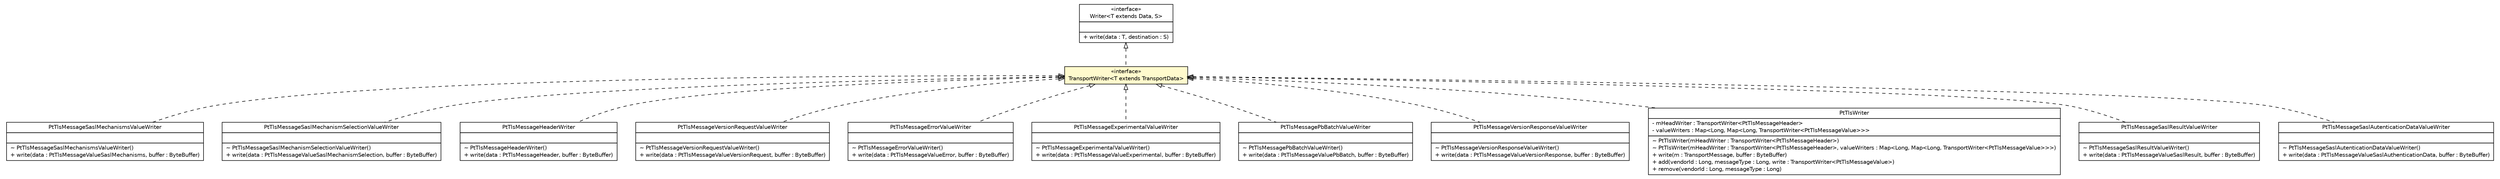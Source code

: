 #!/usr/local/bin/dot
#
# Class diagram 
# Generated by UMLGraph version R5_6 (http://www.umlgraph.org/)
#

digraph G {
	edge [fontname="Helvetica",fontsize=10,labelfontname="Helvetica",labelfontsize=10];
	node [fontname="Helvetica",fontsize=10,shape=plaintext];
	nodesep=0.25;
	ranksep=0.5;
	// de.hsbremen.tc.tnc.message.Writer<T extends de.hsbremen.tc.tnc.message.Data, S>
	c171636 [label=<<table title="de.hsbremen.tc.tnc.message.Writer" border="0" cellborder="1" cellspacing="0" cellpadding="2" port="p" href="../../../Writer.html">
		<tr><td><table border="0" cellspacing="0" cellpadding="1">
<tr><td align="center" balign="center"> &#171;interface&#187; </td></tr>
<tr><td align="center" balign="center"> Writer&lt;T extends Data, S&gt; </td></tr>
		</table></td></tr>
		<tr><td><table border="0" cellspacing="0" cellpadding="1">
<tr><td align="left" balign="left">  </td></tr>
		</table></td></tr>
		<tr><td><table border="0" cellspacing="0" cellpadding="1">
<tr><td align="left" balign="left"> + write(data : T, destination : S) </td></tr>
		</table></td></tr>
		</table>>, URL="../../../Writer.html", fontname="Helvetica", fontcolor="black", fontsize=10.0];
	// de.hsbremen.tc.tnc.message.t.serialize.bytebuffer.TransportWriter<T extends de.hsbremen.tc.tnc.message.t.TransportData>
	c171647 [label=<<table title="de.hsbremen.tc.tnc.message.t.serialize.bytebuffer.TransportWriter" border="0" cellborder="1" cellspacing="0" cellpadding="2" port="p" bgcolor="lemonChiffon" href="./TransportWriter.html">
		<tr><td><table border="0" cellspacing="0" cellpadding="1">
<tr><td align="center" balign="center"> &#171;interface&#187; </td></tr>
<tr><td align="center" balign="center"> TransportWriter&lt;T extends TransportData&gt; </td></tr>
		</table></td></tr>
		</table>>, URL="./TransportWriter.html", fontname="Helvetica", fontcolor="black", fontsize=10.0];
	// org.ietf.nea.pt.serialize.writer.bytebuffer.PtTlsMessageSaslMechanismsValueWriter
	c171699 [label=<<table title="org.ietf.nea.pt.serialize.writer.bytebuffer.PtTlsMessageSaslMechanismsValueWriter" border="0" cellborder="1" cellspacing="0" cellpadding="2" port="p" href="../../../../../../../../org/ietf/nea/pt/serialize/writer/bytebuffer/PtTlsMessageSaslMechanismsValueWriter.html">
		<tr><td><table border="0" cellspacing="0" cellpadding="1">
<tr><td align="center" balign="center"> PtTlsMessageSaslMechanismsValueWriter </td></tr>
		</table></td></tr>
		<tr><td><table border="0" cellspacing="0" cellpadding="1">
<tr><td align="left" balign="left">  </td></tr>
		</table></td></tr>
		<tr><td><table border="0" cellspacing="0" cellpadding="1">
<tr><td align="left" balign="left"> ~ PtTlsMessageSaslMechanismsValueWriter() </td></tr>
<tr><td align="left" balign="left"> + write(data : PtTlsMessageValueSaslMechanisms, buffer : ByteBuffer) </td></tr>
		</table></td></tr>
		</table>>, URL="../../../../../../../../org/ietf/nea/pt/serialize/writer/bytebuffer/PtTlsMessageSaslMechanismsValueWriter.html", fontname="Helvetica", fontcolor="black", fontsize=10.0];
	// org.ietf.nea.pt.serialize.writer.bytebuffer.PtTlsMessageSaslMechanismSelectionValueWriter
	c171700 [label=<<table title="org.ietf.nea.pt.serialize.writer.bytebuffer.PtTlsMessageSaslMechanismSelectionValueWriter" border="0" cellborder="1" cellspacing="0" cellpadding="2" port="p" href="../../../../../../../../org/ietf/nea/pt/serialize/writer/bytebuffer/PtTlsMessageSaslMechanismSelectionValueWriter.html">
		<tr><td><table border="0" cellspacing="0" cellpadding="1">
<tr><td align="center" balign="center"> PtTlsMessageSaslMechanismSelectionValueWriter </td></tr>
		</table></td></tr>
		<tr><td><table border="0" cellspacing="0" cellpadding="1">
<tr><td align="left" balign="left">  </td></tr>
		</table></td></tr>
		<tr><td><table border="0" cellspacing="0" cellpadding="1">
<tr><td align="left" balign="left"> ~ PtTlsMessageSaslMechanismSelectionValueWriter() </td></tr>
<tr><td align="left" balign="left"> + write(data : PtTlsMessageValueSaslMechanismSelection, buffer : ByteBuffer) </td></tr>
		</table></td></tr>
		</table>>, URL="../../../../../../../../org/ietf/nea/pt/serialize/writer/bytebuffer/PtTlsMessageSaslMechanismSelectionValueWriter.html", fontname="Helvetica", fontcolor="black", fontsize=10.0];
	// org.ietf.nea.pt.serialize.writer.bytebuffer.PtTlsMessageHeaderWriter
	c171701 [label=<<table title="org.ietf.nea.pt.serialize.writer.bytebuffer.PtTlsMessageHeaderWriter" border="0" cellborder="1" cellspacing="0" cellpadding="2" port="p" href="../../../../../../../../org/ietf/nea/pt/serialize/writer/bytebuffer/PtTlsMessageHeaderWriter.html">
		<tr><td><table border="0" cellspacing="0" cellpadding="1">
<tr><td align="center" balign="center"> PtTlsMessageHeaderWriter </td></tr>
		</table></td></tr>
		<tr><td><table border="0" cellspacing="0" cellpadding="1">
<tr><td align="left" balign="left">  </td></tr>
		</table></td></tr>
		<tr><td><table border="0" cellspacing="0" cellpadding="1">
<tr><td align="left" balign="left"> ~ PtTlsMessageHeaderWriter() </td></tr>
<tr><td align="left" balign="left"> + write(data : PtTlsMessageHeader, buffer : ByteBuffer) </td></tr>
		</table></td></tr>
		</table>>, URL="../../../../../../../../org/ietf/nea/pt/serialize/writer/bytebuffer/PtTlsMessageHeaderWriter.html", fontname="Helvetica", fontcolor="black", fontsize=10.0];
	// org.ietf.nea.pt.serialize.writer.bytebuffer.PtTlsMessageVersionRequestValueWriter
	c171703 [label=<<table title="org.ietf.nea.pt.serialize.writer.bytebuffer.PtTlsMessageVersionRequestValueWriter" border="0" cellborder="1" cellspacing="0" cellpadding="2" port="p" href="../../../../../../../../org/ietf/nea/pt/serialize/writer/bytebuffer/PtTlsMessageVersionRequestValueWriter.html">
		<tr><td><table border="0" cellspacing="0" cellpadding="1">
<tr><td align="center" balign="center"> PtTlsMessageVersionRequestValueWriter </td></tr>
		</table></td></tr>
		<tr><td><table border="0" cellspacing="0" cellpadding="1">
<tr><td align="left" balign="left">  </td></tr>
		</table></td></tr>
		<tr><td><table border="0" cellspacing="0" cellpadding="1">
<tr><td align="left" balign="left"> ~ PtTlsMessageVersionRequestValueWriter() </td></tr>
<tr><td align="left" balign="left"> + write(data : PtTlsMessageValueVersionRequest, buffer : ByteBuffer) </td></tr>
		</table></td></tr>
		</table>>, URL="../../../../../../../../org/ietf/nea/pt/serialize/writer/bytebuffer/PtTlsMessageVersionRequestValueWriter.html", fontname="Helvetica", fontcolor="black", fontsize=10.0];
	// org.ietf.nea.pt.serialize.writer.bytebuffer.PtTlsMessageErrorValueWriter
	c171704 [label=<<table title="org.ietf.nea.pt.serialize.writer.bytebuffer.PtTlsMessageErrorValueWriter" border="0" cellborder="1" cellspacing="0" cellpadding="2" port="p" href="../../../../../../../../org/ietf/nea/pt/serialize/writer/bytebuffer/PtTlsMessageErrorValueWriter.html">
		<tr><td><table border="0" cellspacing="0" cellpadding="1">
<tr><td align="center" balign="center"> PtTlsMessageErrorValueWriter </td></tr>
		</table></td></tr>
		<tr><td><table border="0" cellspacing="0" cellpadding="1">
<tr><td align="left" balign="left">  </td></tr>
		</table></td></tr>
		<tr><td><table border="0" cellspacing="0" cellpadding="1">
<tr><td align="left" balign="left"> ~ PtTlsMessageErrorValueWriter() </td></tr>
<tr><td align="left" balign="left"> + write(data : PtTlsMessageValueError, buffer : ByteBuffer) </td></tr>
		</table></td></tr>
		</table>>, URL="../../../../../../../../org/ietf/nea/pt/serialize/writer/bytebuffer/PtTlsMessageErrorValueWriter.html", fontname="Helvetica", fontcolor="black", fontsize=10.0];
	// org.ietf.nea.pt.serialize.writer.bytebuffer.PtTlsMessageExperimentalValueWriter
	c171705 [label=<<table title="org.ietf.nea.pt.serialize.writer.bytebuffer.PtTlsMessageExperimentalValueWriter" border="0" cellborder="1" cellspacing="0" cellpadding="2" port="p" href="../../../../../../../../org/ietf/nea/pt/serialize/writer/bytebuffer/PtTlsMessageExperimentalValueWriter.html">
		<tr><td><table border="0" cellspacing="0" cellpadding="1">
<tr><td align="center" balign="center"> PtTlsMessageExperimentalValueWriter </td></tr>
		</table></td></tr>
		<tr><td><table border="0" cellspacing="0" cellpadding="1">
<tr><td align="left" balign="left">  </td></tr>
		</table></td></tr>
		<tr><td><table border="0" cellspacing="0" cellpadding="1">
<tr><td align="left" balign="left"> ~ PtTlsMessageExperimentalValueWriter() </td></tr>
<tr><td align="left" balign="left"> + write(data : PtTlsMessageValueExperimental, buffer : ByteBuffer) </td></tr>
		</table></td></tr>
		</table>>, URL="../../../../../../../../org/ietf/nea/pt/serialize/writer/bytebuffer/PtTlsMessageExperimentalValueWriter.html", fontname="Helvetica", fontcolor="black", fontsize=10.0];
	// org.ietf.nea.pt.serialize.writer.bytebuffer.PtTlsMessagePbBatchValueWriter
	c171706 [label=<<table title="org.ietf.nea.pt.serialize.writer.bytebuffer.PtTlsMessagePbBatchValueWriter" border="0" cellborder="1" cellspacing="0" cellpadding="2" port="p" href="../../../../../../../../org/ietf/nea/pt/serialize/writer/bytebuffer/PtTlsMessagePbBatchValueWriter.html">
		<tr><td><table border="0" cellspacing="0" cellpadding="1">
<tr><td align="center" balign="center"> PtTlsMessagePbBatchValueWriter </td></tr>
		</table></td></tr>
		<tr><td><table border="0" cellspacing="0" cellpadding="1">
<tr><td align="left" balign="left">  </td></tr>
		</table></td></tr>
		<tr><td><table border="0" cellspacing="0" cellpadding="1">
<tr><td align="left" balign="left"> ~ PtTlsMessagePbBatchValueWriter() </td></tr>
<tr><td align="left" balign="left"> + write(data : PtTlsMessageValuePbBatch, buffer : ByteBuffer) </td></tr>
		</table></td></tr>
		</table>>, URL="../../../../../../../../org/ietf/nea/pt/serialize/writer/bytebuffer/PtTlsMessagePbBatchValueWriter.html", fontname="Helvetica", fontcolor="black", fontsize=10.0];
	// org.ietf.nea.pt.serialize.writer.bytebuffer.PtTlsMessageVersionResponseValueWriter
	c171707 [label=<<table title="org.ietf.nea.pt.serialize.writer.bytebuffer.PtTlsMessageVersionResponseValueWriter" border="0" cellborder="1" cellspacing="0" cellpadding="2" port="p" href="../../../../../../../../org/ietf/nea/pt/serialize/writer/bytebuffer/PtTlsMessageVersionResponseValueWriter.html">
		<tr><td><table border="0" cellspacing="0" cellpadding="1">
<tr><td align="center" balign="center"> PtTlsMessageVersionResponseValueWriter </td></tr>
		</table></td></tr>
		<tr><td><table border="0" cellspacing="0" cellpadding="1">
<tr><td align="left" balign="left">  </td></tr>
		</table></td></tr>
		<tr><td><table border="0" cellspacing="0" cellpadding="1">
<tr><td align="left" balign="left"> ~ PtTlsMessageVersionResponseValueWriter() </td></tr>
<tr><td align="left" balign="left"> + write(data : PtTlsMessageValueVersionResponse, buffer : ByteBuffer) </td></tr>
		</table></td></tr>
		</table>>, URL="../../../../../../../../org/ietf/nea/pt/serialize/writer/bytebuffer/PtTlsMessageVersionResponseValueWriter.html", fontname="Helvetica", fontcolor="black", fontsize=10.0];
	// org.ietf.nea.pt.serialize.writer.bytebuffer.PtTlsWriter
	c171708 [label=<<table title="org.ietf.nea.pt.serialize.writer.bytebuffer.PtTlsWriter" border="0" cellborder="1" cellspacing="0" cellpadding="2" port="p" href="../../../../../../../../org/ietf/nea/pt/serialize/writer/bytebuffer/PtTlsWriter.html">
		<tr><td><table border="0" cellspacing="0" cellpadding="1">
<tr><td align="center" balign="center"> PtTlsWriter </td></tr>
		</table></td></tr>
		<tr><td><table border="0" cellspacing="0" cellpadding="1">
<tr><td align="left" balign="left"> - mHeadWriter : TransportWriter&lt;PtTlsMessageHeader&gt; </td></tr>
<tr><td align="left" balign="left"> - valueWriters : Map&lt;Long, Map&lt;Long, TransportWriter&lt;PtTlsMessageValue&gt;&gt;&gt; </td></tr>
		</table></td></tr>
		<tr><td><table border="0" cellspacing="0" cellpadding="1">
<tr><td align="left" balign="left"> ~ PtTlsWriter(mHeadWriter : TransportWriter&lt;PtTlsMessageHeader&gt;) </td></tr>
<tr><td align="left" balign="left"> ~ PtTlsWriter(mHeadWriter : TransportWriter&lt;PtTlsMessageHeader&gt;, valueWriters : Map&lt;Long, Map&lt;Long, TransportWriter&lt;PtTlsMessageValue&gt;&gt;&gt;) </td></tr>
<tr><td align="left" balign="left"> + write(m : TransportMessage, buffer : ByteBuffer) </td></tr>
<tr><td align="left" balign="left"> + add(vendorId : Long, messageType : Long, write : TransportWriter&lt;PtTlsMessageValue&gt;) </td></tr>
<tr><td align="left" balign="left"> + remove(vendorId : Long, messageType : Long) </td></tr>
		</table></td></tr>
		</table>>, URL="../../../../../../../../org/ietf/nea/pt/serialize/writer/bytebuffer/PtTlsWriter.html", fontname="Helvetica", fontcolor="black", fontsize=10.0];
	// org.ietf.nea.pt.serialize.writer.bytebuffer.PtTlsMessageSaslResultValueWriter
	c171709 [label=<<table title="org.ietf.nea.pt.serialize.writer.bytebuffer.PtTlsMessageSaslResultValueWriter" border="0" cellborder="1" cellspacing="0" cellpadding="2" port="p" href="../../../../../../../../org/ietf/nea/pt/serialize/writer/bytebuffer/PtTlsMessageSaslResultValueWriter.html">
		<tr><td><table border="0" cellspacing="0" cellpadding="1">
<tr><td align="center" balign="center"> PtTlsMessageSaslResultValueWriter </td></tr>
		</table></td></tr>
		<tr><td><table border="0" cellspacing="0" cellpadding="1">
<tr><td align="left" balign="left">  </td></tr>
		</table></td></tr>
		<tr><td><table border="0" cellspacing="0" cellpadding="1">
<tr><td align="left" balign="left"> ~ PtTlsMessageSaslResultValueWriter() </td></tr>
<tr><td align="left" balign="left"> + write(data : PtTlsMessageValueSaslResult, buffer : ByteBuffer) </td></tr>
		</table></td></tr>
		</table>>, URL="../../../../../../../../org/ietf/nea/pt/serialize/writer/bytebuffer/PtTlsMessageSaslResultValueWriter.html", fontname="Helvetica", fontcolor="black", fontsize=10.0];
	// org.ietf.nea.pt.serialize.writer.bytebuffer.PtTlsMessageSaslAutenticationDataValueWriter
	c171710 [label=<<table title="org.ietf.nea.pt.serialize.writer.bytebuffer.PtTlsMessageSaslAutenticationDataValueWriter" border="0" cellborder="1" cellspacing="0" cellpadding="2" port="p" href="../../../../../../../../org/ietf/nea/pt/serialize/writer/bytebuffer/PtTlsMessageSaslAutenticationDataValueWriter.html">
		<tr><td><table border="0" cellspacing="0" cellpadding="1">
<tr><td align="center" balign="center"> PtTlsMessageSaslAutenticationDataValueWriter </td></tr>
		</table></td></tr>
		<tr><td><table border="0" cellspacing="0" cellpadding="1">
<tr><td align="left" balign="left">  </td></tr>
		</table></td></tr>
		<tr><td><table border="0" cellspacing="0" cellpadding="1">
<tr><td align="left" balign="left"> ~ PtTlsMessageSaslAutenticationDataValueWriter() </td></tr>
<tr><td align="left" balign="left"> + write(data : PtTlsMessageValueSaslAuthenticationData, buffer : ByteBuffer) </td></tr>
		</table></td></tr>
		</table>>, URL="../../../../../../../../org/ietf/nea/pt/serialize/writer/bytebuffer/PtTlsMessageSaslAutenticationDataValueWriter.html", fontname="Helvetica", fontcolor="black", fontsize=10.0];
	//de.hsbremen.tc.tnc.message.t.serialize.bytebuffer.TransportWriter<T extends de.hsbremen.tc.tnc.message.t.TransportData> implements de.hsbremen.tc.tnc.message.Writer<T extends de.hsbremen.tc.tnc.message.Data, S>
	c171636:p -> c171647:p [dir=back,arrowtail=empty,style=dashed];
	//org.ietf.nea.pt.serialize.writer.bytebuffer.PtTlsMessageSaslMechanismsValueWriter implements de.hsbremen.tc.tnc.message.t.serialize.bytebuffer.TransportWriter<T extends de.hsbremen.tc.tnc.message.t.TransportData>
	c171647:p -> c171699:p [dir=back,arrowtail=empty,style=dashed];
	//org.ietf.nea.pt.serialize.writer.bytebuffer.PtTlsMessageSaslMechanismSelectionValueWriter implements de.hsbremen.tc.tnc.message.t.serialize.bytebuffer.TransportWriter<T extends de.hsbremen.tc.tnc.message.t.TransportData>
	c171647:p -> c171700:p [dir=back,arrowtail=empty,style=dashed];
	//org.ietf.nea.pt.serialize.writer.bytebuffer.PtTlsMessageHeaderWriter implements de.hsbremen.tc.tnc.message.t.serialize.bytebuffer.TransportWriter<T extends de.hsbremen.tc.tnc.message.t.TransportData>
	c171647:p -> c171701:p [dir=back,arrowtail=empty,style=dashed];
	//org.ietf.nea.pt.serialize.writer.bytebuffer.PtTlsMessageVersionRequestValueWriter implements de.hsbremen.tc.tnc.message.t.serialize.bytebuffer.TransportWriter<T extends de.hsbremen.tc.tnc.message.t.TransportData>
	c171647:p -> c171703:p [dir=back,arrowtail=empty,style=dashed];
	//org.ietf.nea.pt.serialize.writer.bytebuffer.PtTlsMessageErrorValueWriter implements de.hsbremen.tc.tnc.message.t.serialize.bytebuffer.TransportWriter<T extends de.hsbremen.tc.tnc.message.t.TransportData>
	c171647:p -> c171704:p [dir=back,arrowtail=empty,style=dashed];
	//org.ietf.nea.pt.serialize.writer.bytebuffer.PtTlsMessageExperimentalValueWriter implements de.hsbremen.tc.tnc.message.t.serialize.bytebuffer.TransportWriter<T extends de.hsbremen.tc.tnc.message.t.TransportData>
	c171647:p -> c171705:p [dir=back,arrowtail=empty,style=dashed];
	//org.ietf.nea.pt.serialize.writer.bytebuffer.PtTlsMessagePbBatchValueWriter implements de.hsbremen.tc.tnc.message.t.serialize.bytebuffer.TransportWriter<T extends de.hsbremen.tc.tnc.message.t.TransportData>
	c171647:p -> c171706:p [dir=back,arrowtail=empty,style=dashed];
	//org.ietf.nea.pt.serialize.writer.bytebuffer.PtTlsMessageVersionResponseValueWriter implements de.hsbremen.tc.tnc.message.t.serialize.bytebuffer.TransportWriter<T extends de.hsbremen.tc.tnc.message.t.TransportData>
	c171647:p -> c171707:p [dir=back,arrowtail=empty,style=dashed];
	//org.ietf.nea.pt.serialize.writer.bytebuffer.PtTlsWriter implements de.hsbremen.tc.tnc.message.t.serialize.bytebuffer.TransportWriter<T extends de.hsbremen.tc.tnc.message.t.TransportData>
	c171647:p -> c171708:p [dir=back,arrowtail=empty,style=dashed];
	//org.ietf.nea.pt.serialize.writer.bytebuffer.PtTlsMessageSaslResultValueWriter implements de.hsbremen.tc.tnc.message.t.serialize.bytebuffer.TransportWriter<T extends de.hsbremen.tc.tnc.message.t.TransportData>
	c171647:p -> c171709:p [dir=back,arrowtail=empty,style=dashed];
	//org.ietf.nea.pt.serialize.writer.bytebuffer.PtTlsMessageSaslAutenticationDataValueWriter implements de.hsbremen.tc.tnc.message.t.serialize.bytebuffer.TransportWriter<T extends de.hsbremen.tc.tnc.message.t.TransportData>
	c171647:p -> c171710:p [dir=back,arrowtail=empty,style=dashed];
}

